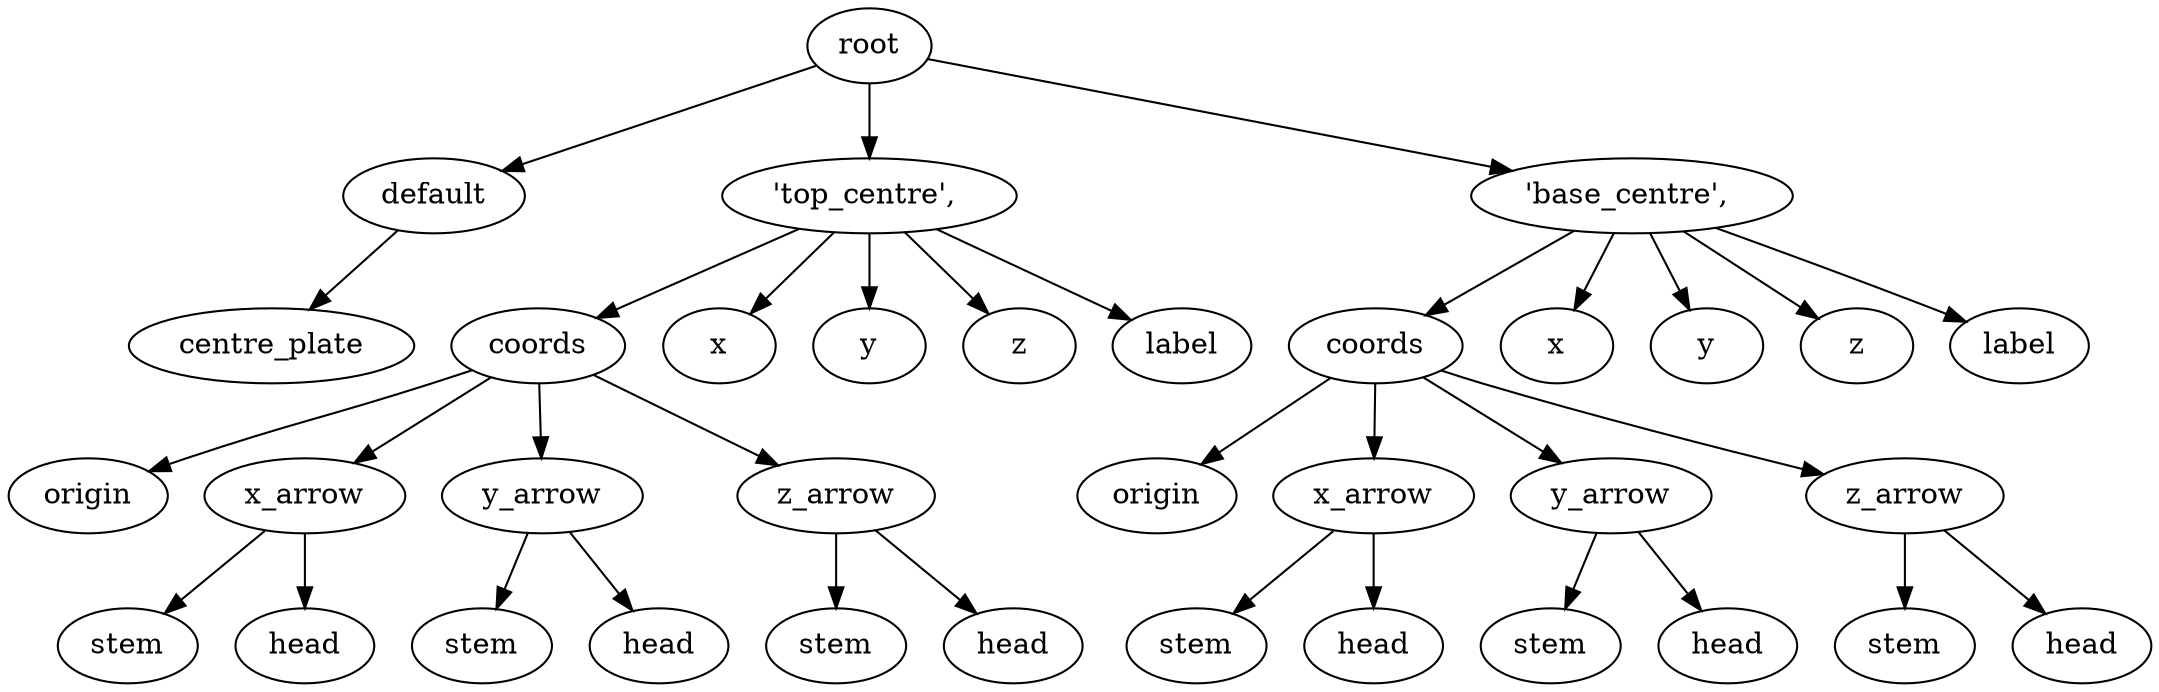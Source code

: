 digraph default {
    root_1 [label="root"];
    default_2 [label="default"];
    centre_plate_3 [label="centre_plate"];
    4 [label="'top_centre',\ "];
    coords_5 [label="coords"];
    origin_6 [label="origin"];
    x_arrow_7 [label="x_arrow"];
    stem_8 [label="stem"];
    head_9 [label="head"];
    y_arrow_10 [label="y_arrow"];
    stem_11 [label="stem"];
    head_12 [label="head"];
    z_arrow_13 [label="z_arrow"];
    stem_14 [label="stem"];
    head_15 [label="head"];
    x_16 [label="x"];
    y_17 [label="y"];
    z_18 [label="z"];
    label_19 [label="label"];
    20 [label="'base_centre',\ "];
    coords_21 [label="coords"];
    origin_22 [label="origin"];
    x_arrow_23 [label="x_arrow"];
    stem_24 [label="stem"];
    head_25 [label="head"];
    y_arrow_26 [label="y_arrow"];
    stem_27 [label="stem"];
    head_28 [label="head"];
    z_arrow_29 [label="z_arrow"];
    stem_30 [label="stem"];
    head_31 [label="head"];
    x_32 [label="x"];
    y_33 [label="y"];
    z_34 [label="z"];
    label_35 [label="label"];
    root_1 -> default_2;
    default_2 -> centre_plate_3;
    root_1 -> 4;
    4 -> coords_5;
    coords_5 -> origin_6;
    coords_5 -> x_arrow_7;
    x_arrow_7 -> stem_8;
    x_arrow_7 -> head_9;
    coords_5 -> y_arrow_10;
    y_arrow_10 -> stem_11;
    y_arrow_10 -> head_12;
    coords_5 -> z_arrow_13;
    z_arrow_13 -> stem_14;
    z_arrow_13 -> head_15;
    4 -> x_16;
    4 -> y_17;
    4 -> z_18;
    4 -> label_19;
    root_1 -> 20;
    20 -> coords_21;
    coords_21 -> origin_22;
    coords_21 -> x_arrow_23;
    x_arrow_23 -> stem_24;
    x_arrow_23 -> head_25;
    coords_21 -> y_arrow_26;
    y_arrow_26 -> stem_27;
    y_arrow_26 -> head_28;
    coords_21 -> z_arrow_29;
    z_arrow_29 -> stem_30;
    z_arrow_29 -> head_31;
    20 -> x_32;
    20 -> y_33;
    20 -> z_34;
    20 -> label_35;
}
